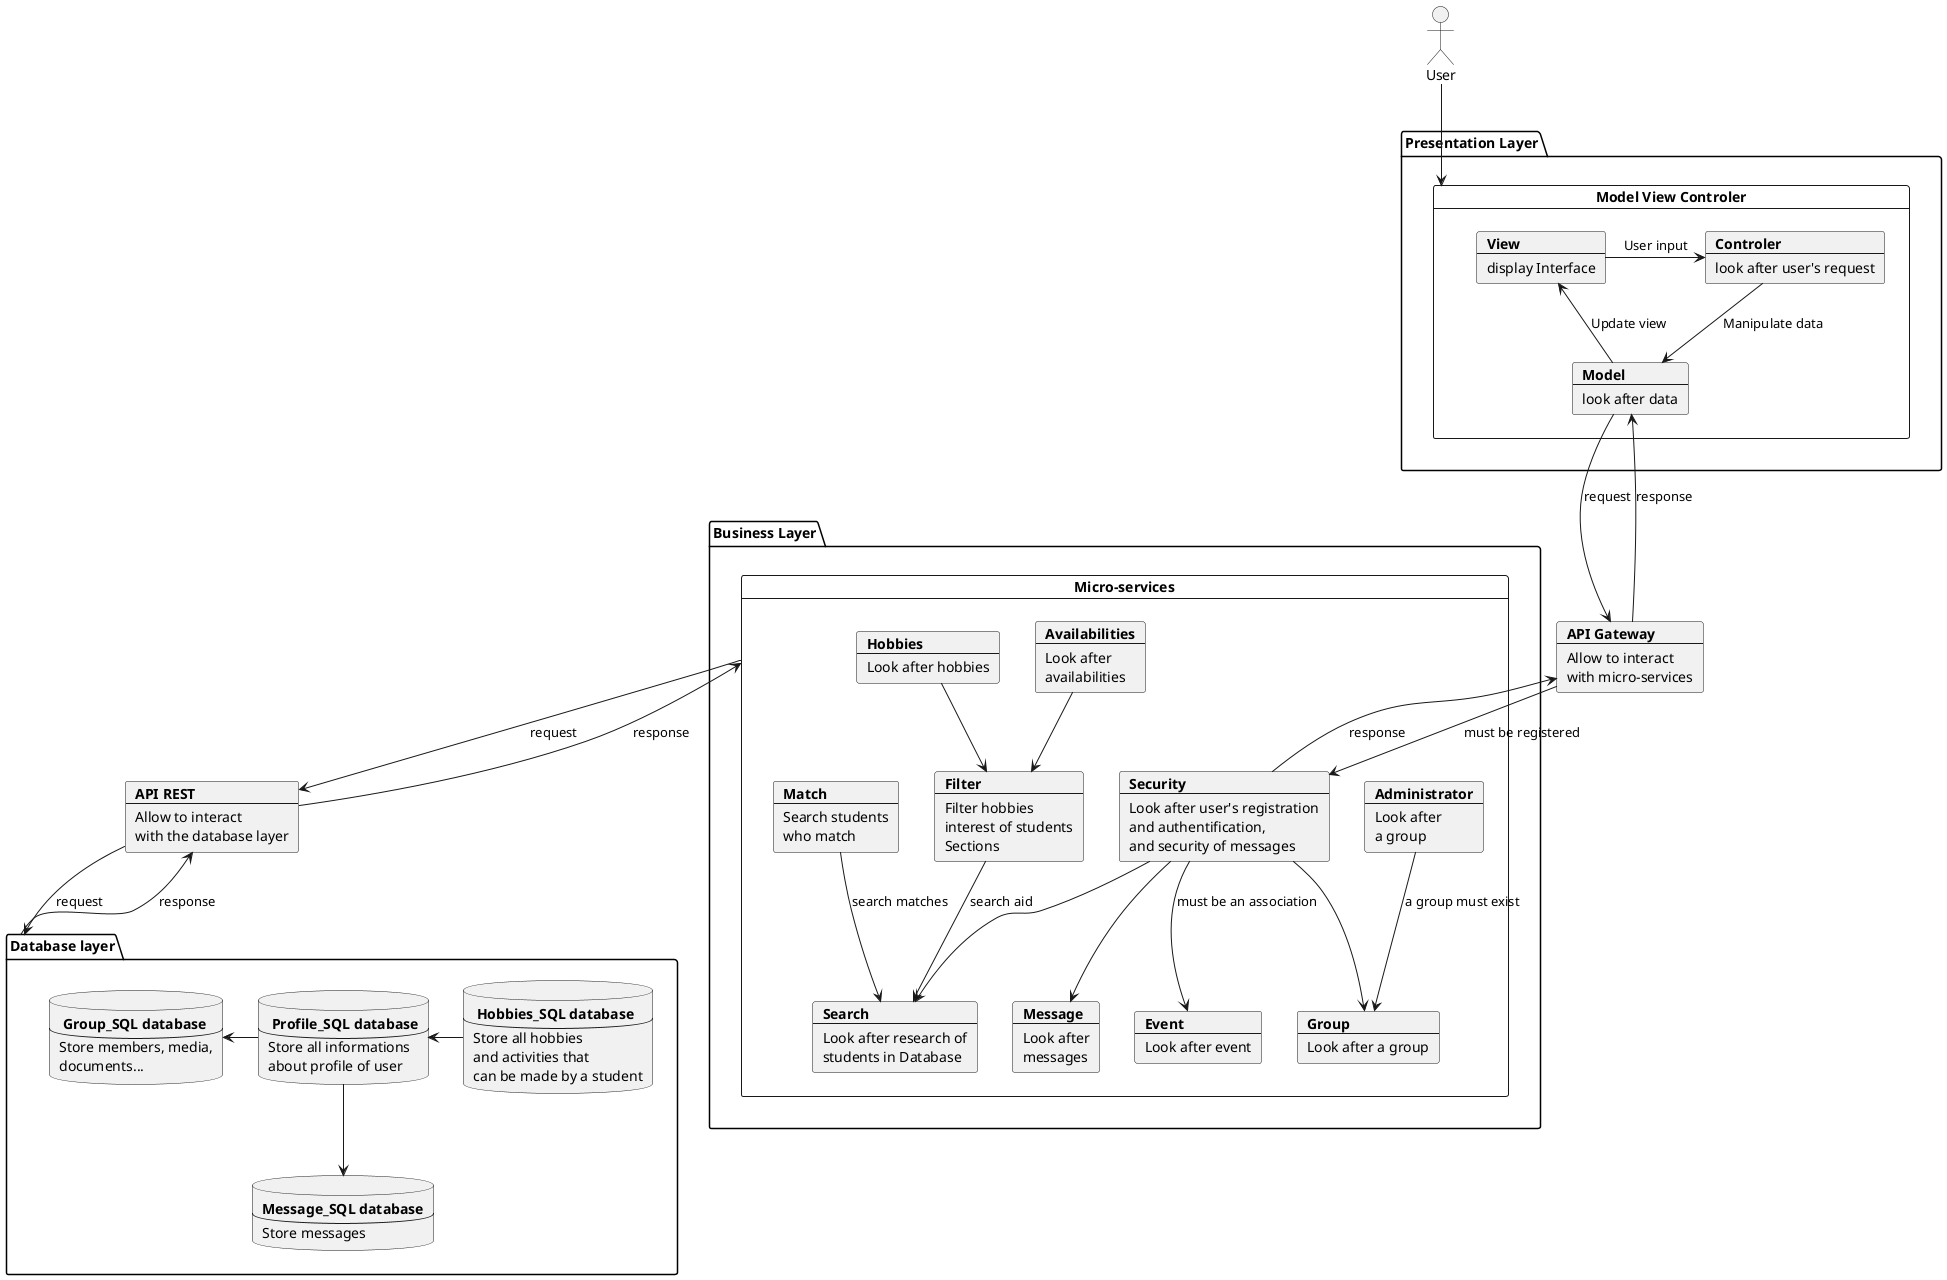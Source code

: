 @startuml
actor User
package "Presentation Layer" {
card "Model View Controler" as MVC {
    card View [
    <b>View
    ----
    display Interface
    ]
    card Model [
    <b>Model
    ----
    look after data
    ]
    card Controler [
    <b>Controler
    ----
    look after user's request
    ]
}
}
card api [
    <b>API Gateway
    ---
    Allow to interact
    with micro-services
]

package "Business Layer" {
card "Micro-services" as MS {
    card auth [
        <b>Security
        ----
        Look after user's registration
        and authentification,
        and security of messages
    ]
    card search [
        <b>Search
        ---
        Look after research of
        students in Database
    ]
    card filter [
        <b>Filter
        ---
        Filter hobbies
        interest of students
        Sections
    ]
    card match [
        <b>Match
        ---
        Search students
        who match
    ]
    card msg [
        <b>Message
        ---
        Look after
        messages
    ]
    card admin [
        <b>Administrator
        ---
        Look after
        a group
    ]
    card av [
        <b>Availabilities
        ---
        Look after
        availabilities
    ]
    card event [
        <b>Event
        ---
        Look after event
    ]
    card hobbie [
        <b>Hobbies
        ---
        Look after hobbies
    ]
    card gp [
        <b>Group
        ---
        Look after a group
    ]
}
}
card rest [
    <b>API REST
    ---
    Allow to interact
    with the database layer
]
package "Database layer" as db {
    database user [
        <b> Profile_SQL database
        ---
        Store all informations
        about profile of user
    ]
    database hobbies [
        <b> Hobbies_SQL database
        ---
        Store all hobbies
        and activities that
        can be made by a student
    ]
    database group [
        <b> Group_SQL database
        ---
        Store members, media,
        documents...
    ]
    database messages [
        <b>Message_SQL database
        ---
        Store messages
    ]
}

User --> MVC
View -> Controler : User input
Controler --> Model : Manipulate data
Model --> View : Update view
Model -d-> api: request
api -u-> Model: response
api -d-> auth: must be registered
auth -u-> api: response

    db --> rest: response
    rest --> db: request
    MS --> rest: request
    rest --> MS: response
    hobbies -l-> user
    user -l-> group
    user --> messages
av --> filter
hobbie --> filter
match --> search : search matches
filter --> search : search aid
auth --> msg
auth --> gp
admin -d-> gp: a group must exist
auth --> event: must be an association
auth --> search

@enduml